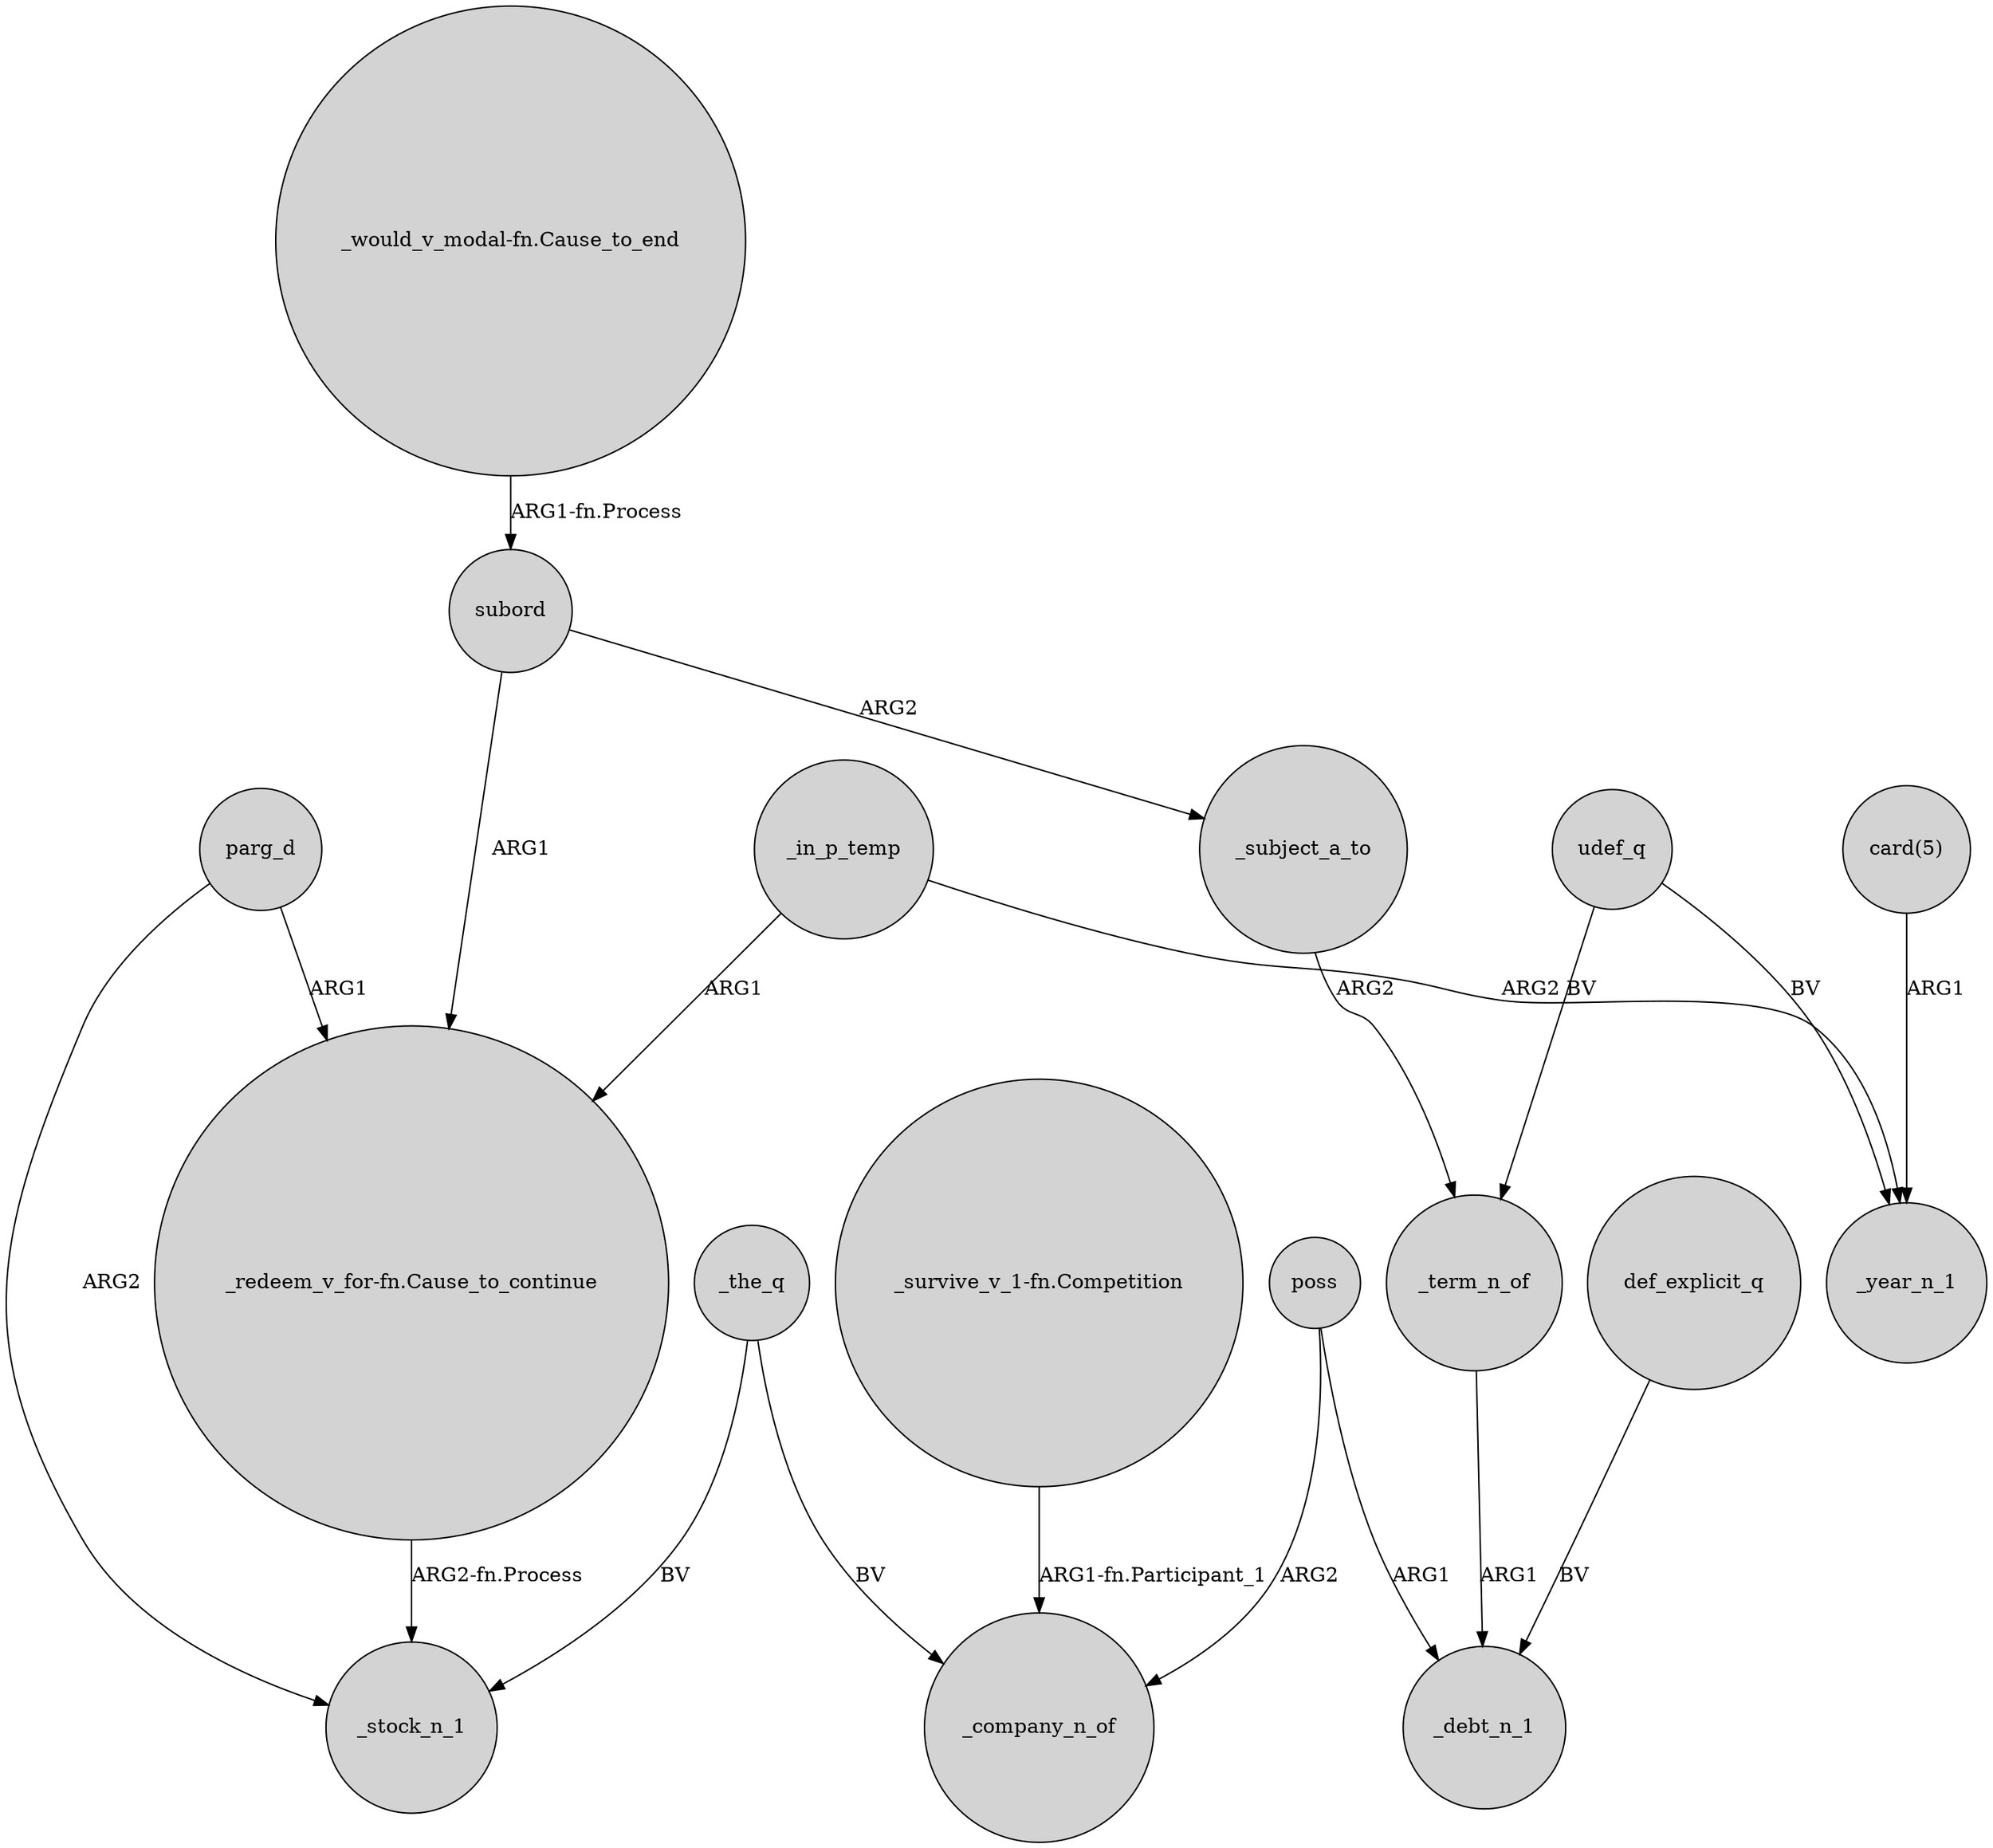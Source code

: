 digraph {
	node [shape=circle style=filled]
	"_would_v_modal-fn.Cause_to_end" -> subord [label="ARG1-fn.Process"]
	udef_q -> _term_n_of [label=BV]
	parg_d -> "_redeem_v_for-fn.Cause_to_continue" [label=ARG1]
	_term_n_of -> _debt_n_1 [label=ARG1]
	poss -> _debt_n_1 [label=ARG1]
	_subject_a_to -> _term_n_of [label=ARG2]
	def_explicit_q -> _debt_n_1 [label=BV]
	subord -> "_redeem_v_for-fn.Cause_to_continue" [label=ARG1]
	poss -> _company_n_of [label=ARG2]
	_in_p_temp -> "_redeem_v_for-fn.Cause_to_continue" [label=ARG1]
	_the_q -> _stock_n_1 [label=BV]
	subord -> _subject_a_to [label=ARG2]
	"_redeem_v_for-fn.Cause_to_continue" -> _stock_n_1 [label="ARG2-fn.Process"]
	"_survive_v_1-fn.Competition" -> _company_n_of [label="ARG1-fn.Participant_1"]
	_in_p_temp -> _year_n_1 [label=ARG2]
	"card(5)" -> _year_n_1 [label=ARG1]
	udef_q -> _year_n_1 [label=BV]
	_the_q -> _company_n_of [label=BV]
	parg_d -> _stock_n_1 [label=ARG2]
}
